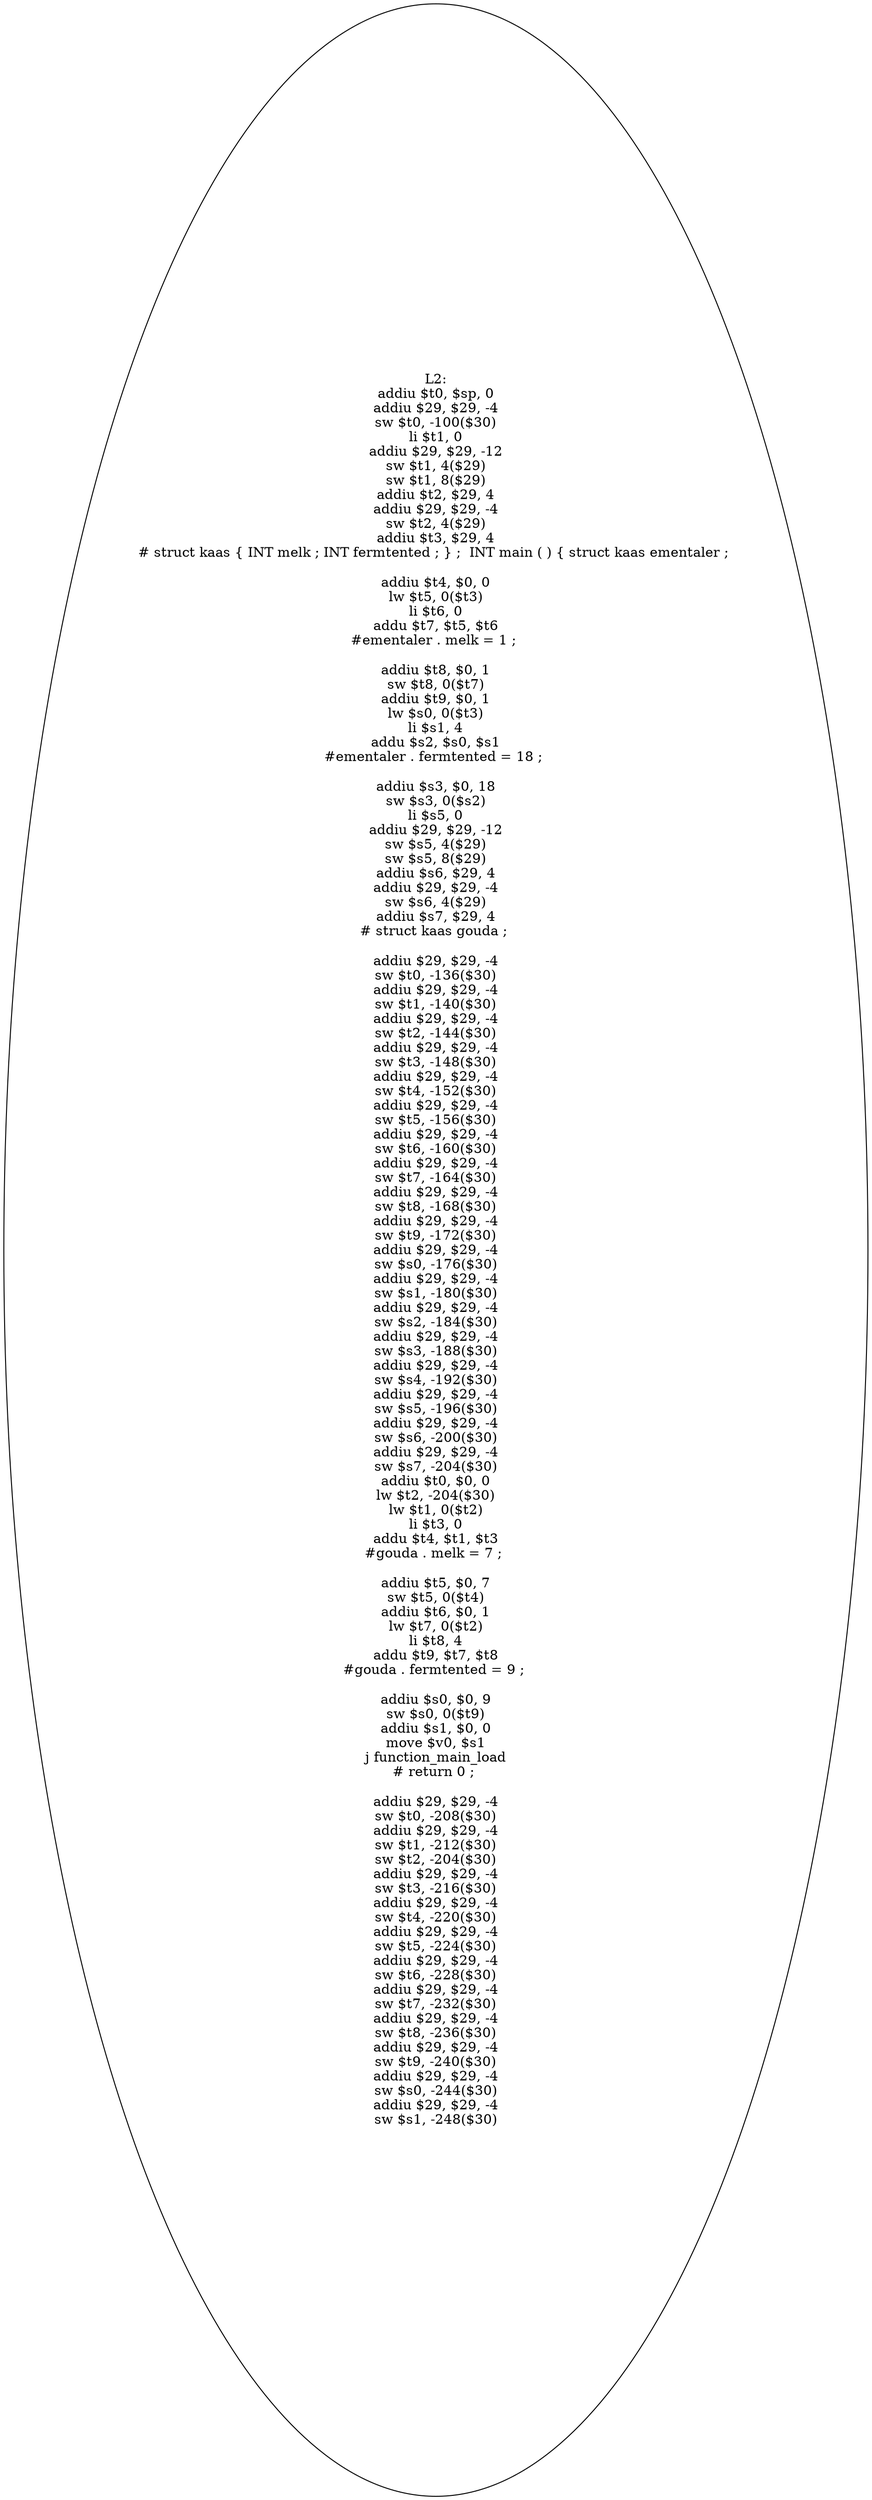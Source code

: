 digraph AST {
  "125702257271728" [label="L2:
addiu $t0, $sp, 0
addiu $29, $29, -4
sw $t0, -100($30)
li $t1, 0
addiu $29, $29, -12
sw $t1, 4($29)
sw $t1, 8($29)
addiu $t2, $29, 4
addiu $29, $29, -4
sw $t2, 4($29)
addiu $t3, $29, 4
# struct kaas { INT melk ; INT fermtented ; } ;  INT main ( ) { struct kaas ementaler ; 

addiu $t4, $0, 0
lw $t5, 0($t3)
li $t6, 0
addu $t7, $t5, $t6
#ementaler . melk = 1 ; 

addiu $t8, $0, 1
sw $t8, 0($t7)
addiu $t9, $0, 1
lw $s0, 0($t3)
li $s1, 4
addu $s2, $s0, $s1
#ementaler . fermtented = 18 ; 

addiu $s3, $0, 18
sw $s3, 0($s2)
li $s5, 0
addiu $29, $29, -12
sw $s5, 4($29)
sw $s5, 8($29)
addiu $s6, $29, 4
addiu $29, $29, -4
sw $s6, 4($29)
addiu $s7, $29, 4
# struct kaas gouda ; 

addiu $29, $29, -4
sw $t0, -136($30)
addiu $29, $29, -4
sw $t1, -140($30)
addiu $29, $29, -4
sw $t2, -144($30)
addiu $29, $29, -4
sw $t3, -148($30)
addiu $29, $29, -4
sw $t4, -152($30)
addiu $29, $29, -4
sw $t5, -156($30)
addiu $29, $29, -4
sw $t6, -160($30)
addiu $29, $29, -4
sw $t7, -164($30)
addiu $29, $29, -4
sw $t8, -168($30)
addiu $29, $29, -4
sw $t9, -172($30)
addiu $29, $29, -4
sw $s0, -176($30)
addiu $29, $29, -4
sw $s1, -180($30)
addiu $29, $29, -4
sw $s2, -184($30)
addiu $29, $29, -4
sw $s3, -188($30)
addiu $29, $29, -4
sw $s4, -192($30)
addiu $29, $29, -4
sw $s5, -196($30)
addiu $29, $29, -4
sw $s6, -200($30)
addiu $29, $29, -4
sw $s7, -204($30)
addiu $t0, $0, 0
lw $t2, -204($30)
lw $t1, 0($t2)
li $t3, 0
addu $t4, $t1, $t3
#gouda . melk = 7 ; 

addiu $t5, $0, 7
sw $t5, 0($t4)
addiu $t6, $0, 1
lw $t7, 0($t2)
li $t8, 4
addu $t9, $t7, $t8
#gouda . fermtented = 9 ; 

addiu $s0, $0, 9
sw $s0, 0($t9)
addiu $s1, $0, 0
move $v0, $s1
j function_main_load
# return 0 ; 

addiu $29, $29, -4
sw $t0, -208($30)
addiu $29, $29, -4
sw $t1, -212($30)
sw $t2, -204($30)
addiu $29, $29, -4
sw $t3, -216($30)
addiu $29, $29, -4
sw $t4, -220($30)
addiu $29, $29, -4
sw $t5, -224($30)
addiu $29, $29, -4
sw $t6, -228($30)
addiu $29, $29, -4
sw $t7, -232($30)
addiu $29, $29, -4
sw $t8, -236($30)
addiu $29, $29, -4
sw $t9, -240($30)
addiu $29, $29, -4
sw $s0, -244($30)
addiu $29, $29, -4
sw $s1, -248($30)
"];
}
